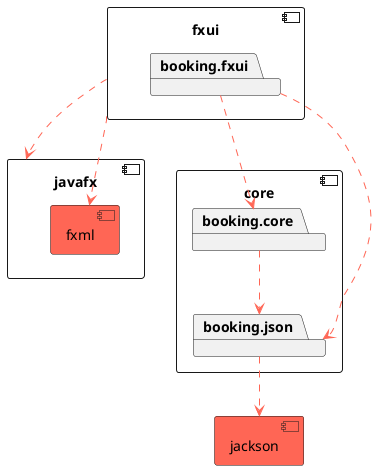 @startuml architecture

!define RECT_CLASS class
!define RECT_INTERFACE interface
!define RECT_ABSTRACT abstract class
!define RECT_ENUM enum
!define RECT_ANNOTATION annotation

!define RECT_ENTITY entity
!define RECT_DATABASE database
!define RECT_FILE file
!define RECT_CLOUD cloud

skinparam component {
  ArrowColor #FF6655
}

component "core" {
  package booking.core
  package booking.json
}

component "fxui" {
  package booking.fxui
}

component "javafx"{
   component [fxml] #FF6655
}

component "jackson" #FF6655

[fxui] ..> [javafx]
[fxui] ..> [fxml]
[booking.fxui] ..> [booking.core]
[booking.fxui] ..> [booking.json]
[booking.core] ..> [booking.json]
[booking.json] ..> [jackson]

@enduml
